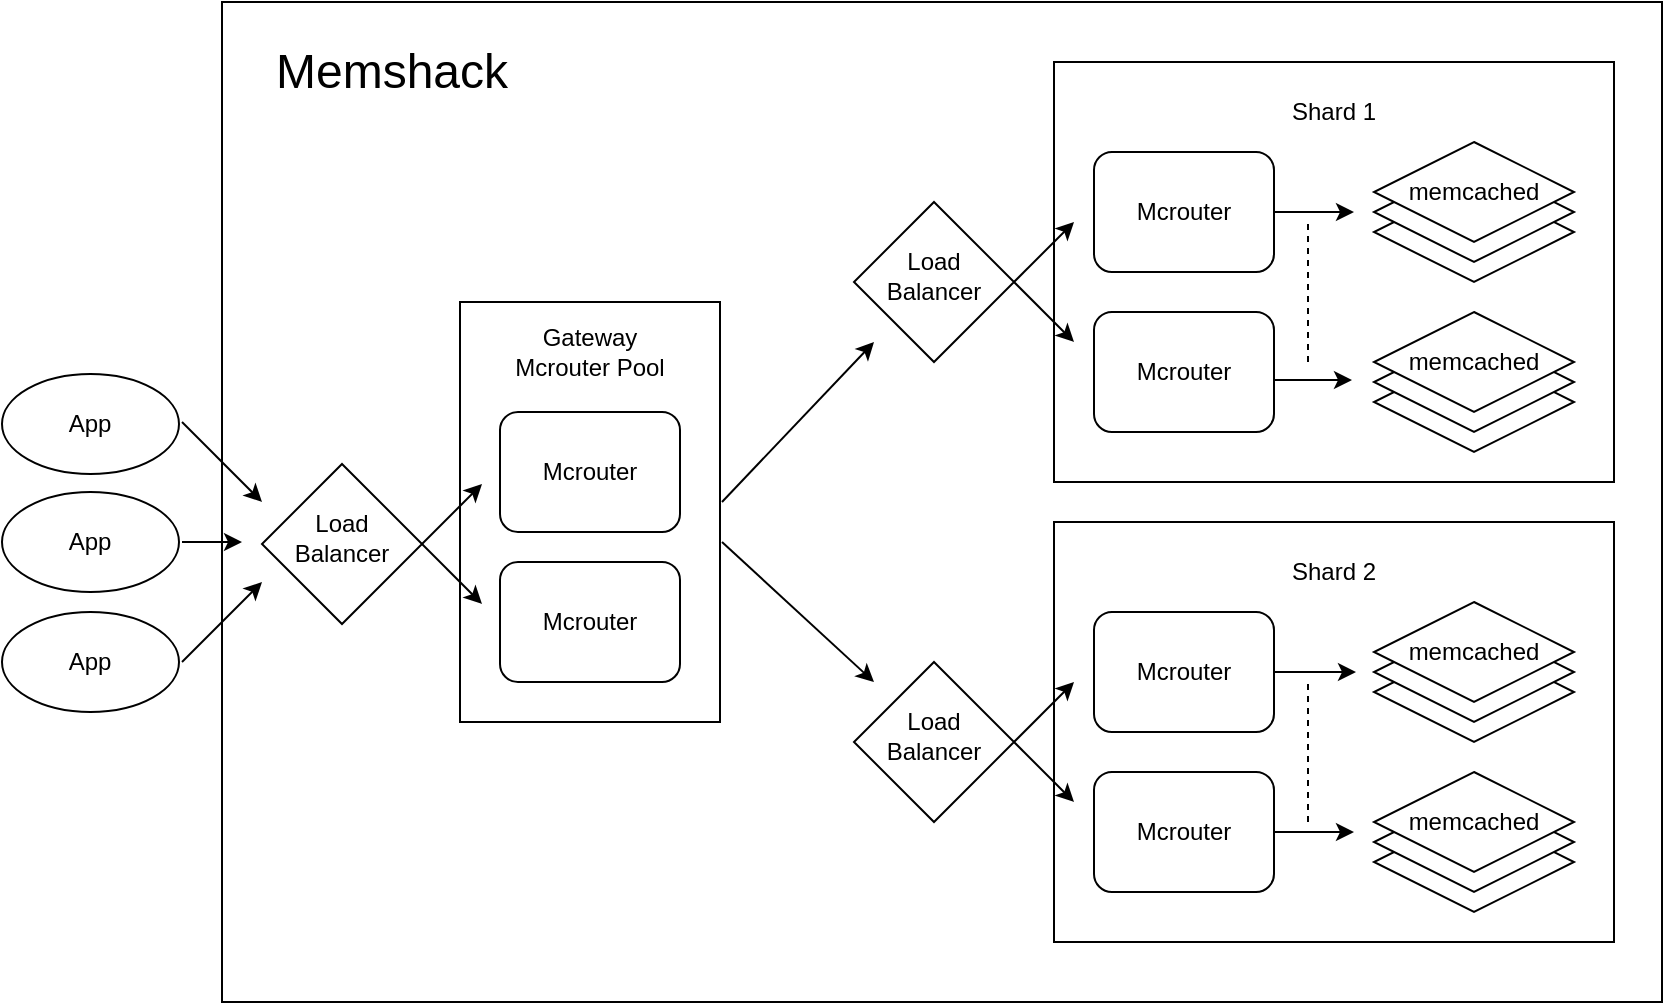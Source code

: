 <mxfile version="22.1.7" type="device">
  <diagram name="Page-1" id="RJHYLcZ1jDG1yZvwoqT7">
    <mxGraphModel dx="1434" dy="797" grid="1" gridSize="10" guides="1" tooltips="1" connect="1" arrows="1" fold="1" page="1" pageScale="1" pageWidth="850" pageHeight="1100" math="0" shadow="0">
      <root>
        <mxCell id="0" />
        <mxCell id="1" parent="0" />
        <mxCell id="pJWEtmAryjSaF4mdjsHe-98" value="" style="rounded=0;whiteSpace=wrap;html=1;" vertex="1" parent="1">
          <mxGeometry x="120" y="120" width="720" height="500" as="geometry" />
        </mxCell>
        <mxCell id="pJWEtmAryjSaF4mdjsHe-65" value="" style="rounded=0;whiteSpace=wrap;html=1;" vertex="1" parent="1">
          <mxGeometry x="239" y="270" width="130" height="210" as="geometry" />
        </mxCell>
        <mxCell id="pJWEtmAryjSaF4mdjsHe-47" value="" style="rounded=0;whiteSpace=wrap;html=1;" vertex="1" parent="1">
          <mxGeometry x="536" y="380" width="280" height="210" as="geometry" />
        </mxCell>
        <mxCell id="pJWEtmAryjSaF4mdjsHe-1" value="" style="rounded=1;whiteSpace=wrap;html=1;" vertex="1" parent="1">
          <mxGeometry x="259" y="325" width="90" height="60" as="geometry" />
        </mxCell>
        <mxCell id="pJWEtmAryjSaF4mdjsHe-2" value="Mcrouter" style="text;html=1;strokeColor=none;fillColor=none;align=center;verticalAlign=middle;whiteSpace=wrap;rounded=0;" vertex="1" parent="1">
          <mxGeometry x="274" y="340" width="60" height="30" as="geometry" />
        </mxCell>
        <mxCell id="pJWEtmAryjSaF4mdjsHe-5" value="" style="rounded=1;whiteSpace=wrap;html=1;" vertex="1" parent="1">
          <mxGeometry x="259" y="400" width="90" height="60" as="geometry" />
        </mxCell>
        <mxCell id="pJWEtmAryjSaF4mdjsHe-6" value="Mcrouter" style="text;html=1;strokeColor=none;fillColor=none;align=center;verticalAlign=middle;whiteSpace=wrap;rounded=0;" vertex="1" parent="1">
          <mxGeometry x="274" y="415" width="60" height="30" as="geometry" />
        </mxCell>
        <mxCell id="pJWEtmAryjSaF4mdjsHe-28" value="" style="rounded=1;whiteSpace=wrap;html=1;" vertex="1" parent="1">
          <mxGeometry x="556" y="425" width="90" height="60" as="geometry" />
        </mxCell>
        <mxCell id="pJWEtmAryjSaF4mdjsHe-29" value="Mcrouter" style="text;html=1;strokeColor=none;fillColor=none;align=center;verticalAlign=middle;whiteSpace=wrap;rounded=0;" vertex="1" parent="1">
          <mxGeometry x="571" y="440" width="60" height="30" as="geometry" />
        </mxCell>
        <mxCell id="pJWEtmAryjSaF4mdjsHe-30" value="" style="rounded=1;whiteSpace=wrap;html=1;" vertex="1" parent="1">
          <mxGeometry x="556" y="505" width="90" height="60" as="geometry" />
        </mxCell>
        <mxCell id="pJWEtmAryjSaF4mdjsHe-31" value="Mcrouter" style="text;html=1;strokeColor=none;fillColor=none;align=center;verticalAlign=middle;whiteSpace=wrap;rounded=0;" vertex="1" parent="1">
          <mxGeometry x="571" y="520" width="60" height="30" as="geometry" />
        </mxCell>
        <mxCell id="pJWEtmAryjSaF4mdjsHe-32" value="" style="rhombus;whiteSpace=wrap;html=1;" vertex="1" parent="1">
          <mxGeometry x="696" y="440" width="100" height="50" as="geometry" />
        </mxCell>
        <mxCell id="pJWEtmAryjSaF4mdjsHe-33" value="" style="rhombus;whiteSpace=wrap;html=1;" vertex="1" parent="1">
          <mxGeometry x="696" y="430" width="100" height="50" as="geometry" />
        </mxCell>
        <mxCell id="pJWEtmAryjSaF4mdjsHe-34" value="" style="rhombus;whiteSpace=wrap;html=1;" vertex="1" parent="1">
          <mxGeometry x="696" y="420" width="100" height="50" as="geometry" />
        </mxCell>
        <mxCell id="pJWEtmAryjSaF4mdjsHe-35" value="memcached" style="text;html=1;strokeColor=none;fillColor=none;align=center;verticalAlign=middle;whiteSpace=wrap;rounded=0;" vertex="1" parent="1">
          <mxGeometry x="716" y="430" width="60" height="30" as="geometry" />
        </mxCell>
        <mxCell id="pJWEtmAryjSaF4mdjsHe-36" value="" style="rhombus;whiteSpace=wrap;html=1;" vertex="1" parent="1">
          <mxGeometry x="696" y="525" width="100" height="50" as="geometry" />
        </mxCell>
        <mxCell id="pJWEtmAryjSaF4mdjsHe-37" value="" style="rhombus;whiteSpace=wrap;html=1;" vertex="1" parent="1">
          <mxGeometry x="696" y="515" width="100" height="50" as="geometry" />
        </mxCell>
        <mxCell id="pJWEtmAryjSaF4mdjsHe-38" value="" style="rhombus;whiteSpace=wrap;html=1;" vertex="1" parent="1">
          <mxGeometry x="696" y="505" width="100" height="50" as="geometry" />
        </mxCell>
        <mxCell id="pJWEtmAryjSaF4mdjsHe-39" value="memcached" style="text;html=1;strokeColor=none;fillColor=none;align=center;verticalAlign=middle;whiteSpace=wrap;rounded=0;" vertex="1" parent="1">
          <mxGeometry x="716" y="515" width="60" height="30" as="geometry" />
        </mxCell>
        <mxCell id="pJWEtmAryjSaF4mdjsHe-45" value="Shard 2" style="text;html=1;strokeColor=none;fillColor=none;align=center;verticalAlign=middle;whiteSpace=wrap;rounded=0;" vertex="1" parent="1">
          <mxGeometry x="646" y="390" width="60" height="30" as="geometry" />
        </mxCell>
        <mxCell id="pJWEtmAryjSaF4mdjsHe-48" value="" style="rhombus;whiteSpace=wrap;html=1;" vertex="1" parent="1">
          <mxGeometry x="436" y="450" width="80" height="80" as="geometry" />
        </mxCell>
        <mxCell id="pJWEtmAryjSaF4mdjsHe-42" value="Load Balancer" style="text;html=1;strokeColor=none;fillColor=none;align=center;verticalAlign=middle;whiteSpace=wrap;rounded=0;" vertex="1" parent="1">
          <mxGeometry x="446" y="472" width="60" height="30" as="geometry" />
        </mxCell>
        <mxCell id="pJWEtmAryjSaF4mdjsHe-49" value="" style="rounded=0;whiteSpace=wrap;html=1;" vertex="1" parent="1">
          <mxGeometry x="536" y="150" width="280" height="210" as="geometry" />
        </mxCell>
        <mxCell id="pJWEtmAryjSaF4mdjsHe-50" value="" style="rounded=1;whiteSpace=wrap;html=1;" vertex="1" parent="1">
          <mxGeometry x="556" y="195" width="90" height="60" as="geometry" />
        </mxCell>
        <mxCell id="pJWEtmAryjSaF4mdjsHe-51" value="Mcrouter" style="text;html=1;strokeColor=none;fillColor=none;align=center;verticalAlign=middle;whiteSpace=wrap;rounded=0;" vertex="1" parent="1">
          <mxGeometry x="571" y="210" width="60" height="30" as="geometry" />
        </mxCell>
        <mxCell id="pJWEtmAryjSaF4mdjsHe-52" value="" style="rounded=1;whiteSpace=wrap;html=1;" vertex="1" parent="1">
          <mxGeometry x="556" y="275" width="90" height="60" as="geometry" />
        </mxCell>
        <mxCell id="pJWEtmAryjSaF4mdjsHe-53" value="Mcrouter" style="text;html=1;strokeColor=none;fillColor=none;align=center;verticalAlign=middle;whiteSpace=wrap;rounded=0;" vertex="1" parent="1">
          <mxGeometry x="571" y="290" width="60" height="30" as="geometry" />
        </mxCell>
        <mxCell id="pJWEtmAryjSaF4mdjsHe-54" value="" style="rhombus;whiteSpace=wrap;html=1;" vertex="1" parent="1">
          <mxGeometry x="696" y="210" width="100" height="50" as="geometry" />
        </mxCell>
        <mxCell id="pJWEtmAryjSaF4mdjsHe-55" value="" style="rhombus;whiteSpace=wrap;html=1;" vertex="1" parent="1">
          <mxGeometry x="696" y="200" width="100" height="50" as="geometry" />
        </mxCell>
        <mxCell id="pJWEtmAryjSaF4mdjsHe-56" value="" style="rhombus;whiteSpace=wrap;html=1;" vertex="1" parent="1">
          <mxGeometry x="696" y="190" width="100" height="50" as="geometry" />
        </mxCell>
        <mxCell id="pJWEtmAryjSaF4mdjsHe-57" value="memcached" style="text;html=1;strokeColor=none;fillColor=none;align=center;verticalAlign=middle;whiteSpace=wrap;rounded=0;" vertex="1" parent="1">
          <mxGeometry x="716" y="200" width="60" height="30" as="geometry" />
        </mxCell>
        <mxCell id="pJWEtmAryjSaF4mdjsHe-58" value="" style="rhombus;whiteSpace=wrap;html=1;" vertex="1" parent="1">
          <mxGeometry x="696" y="295" width="100" height="50" as="geometry" />
        </mxCell>
        <mxCell id="pJWEtmAryjSaF4mdjsHe-59" value="" style="rhombus;whiteSpace=wrap;html=1;" vertex="1" parent="1">
          <mxGeometry x="696" y="285" width="100" height="50" as="geometry" />
        </mxCell>
        <mxCell id="pJWEtmAryjSaF4mdjsHe-60" value="" style="rhombus;whiteSpace=wrap;html=1;" vertex="1" parent="1">
          <mxGeometry x="696" y="275" width="100" height="50" as="geometry" />
        </mxCell>
        <mxCell id="pJWEtmAryjSaF4mdjsHe-61" value="memcached" style="text;html=1;strokeColor=none;fillColor=none;align=center;verticalAlign=middle;whiteSpace=wrap;rounded=0;" vertex="1" parent="1">
          <mxGeometry x="716" y="285" width="60" height="30" as="geometry" />
        </mxCell>
        <mxCell id="pJWEtmAryjSaF4mdjsHe-62" value="Shard 1" style="text;html=1;strokeColor=none;fillColor=none;align=center;verticalAlign=middle;whiteSpace=wrap;rounded=0;" vertex="1" parent="1">
          <mxGeometry x="646" y="160" width="60" height="30" as="geometry" />
        </mxCell>
        <mxCell id="pJWEtmAryjSaF4mdjsHe-63" value="" style="rhombus;whiteSpace=wrap;html=1;" vertex="1" parent="1">
          <mxGeometry x="436" y="220" width="80" height="80" as="geometry" />
        </mxCell>
        <mxCell id="pJWEtmAryjSaF4mdjsHe-64" value="Load Balancer" style="text;html=1;strokeColor=none;fillColor=none;align=center;verticalAlign=middle;whiteSpace=wrap;rounded=0;" vertex="1" parent="1">
          <mxGeometry x="446" y="242" width="60" height="30" as="geometry" />
        </mxCell>
        <mxCell id="pJWEtmAryjSaF4mdjsHe-66" value="Gateway Mcrouter Pool" style="text;html=1;strokeColor=none;fillColor=none;align=center;verticalAlign=middle;whiteSpace=wrap;rounded=0;" vertex="1" parent="1">
          <mxGeometry x="259" y="280" width="90" height="30" as="geometry" />
        </mxCell>
        <mxCell id="pJWEtmAryjSaF4mdjsHe-67" value="" style="endArrow=classic;html=1;rounded=0;exitX=1;exitY=0.5;exitDx=0;exitDy=0;" edge="1" parent="1" source="pJWEtmAryjSaF4mdjsHe-48">
          <mxGeometry width="50" height="50" relative="1" as="geometry">
            <mxPoint x="446" y="440" as="sourcePoint" />
            <mxPoint x="546" y="460" as="targetPoint" />
          </mxGeometry>
        </mxCell>
        <mxCell id="pJWEtmAryjSaF4mdjsHe-68" value="" style="endArrow=classic;html=1;rounded=0;" edge="1" parent="1">
          <mxGeometry width="50" height="50" relative="1" as="geometry">
            <mxPoint x="516" y="490" as="sourcePoint" />
            <mxPoint x="546" y="520" as="targetPoint" />
          </mxGeometry>
        </mxCell>
        <mxCell id="pJWEtmAryjSaF4mdjsHe-69" value="" style="endArrow=classic;html=1;rounded=0;exitX=1;exitY=0.5;exitDx=0;exitDy=0;" edge="1" parent="1" source="pJWEtmAryjSaF4mdjsHe-63">
          <mxGeometry width="50" height="50" relative="1" as="geometry">
            <mxPoint x="446" y="440" as="sourcePoint" />
            <mxPoint x="546" y="230" as="targetPoint" />
          </mxGeometry>
        </mxCell>
        <mxCell id="pJWEtmAryjSaF4mdjsHe-70" value="" style="endArrow=classic;html=1;rounded=0;exitX=1;exitY=0.5;exitDx=0;exitDy=0;" edge="1" parent="1" source="pJWEtmAryjSaF4mdjsHe-63">
          <mxGeometry width="50" height="50" relative="1" as="geometry">
            <mxPoint x="446" y="440" as="sourcePoint" />
            <mxPoint x="546" y="290" as="targetPoint" />
          </mxGeometry>
        </mxCell>
        <mxCell id="pJWEtmAryjSaF4mdjsHe-72" value="" style="endArrow=classic;html=1;rounded=0;exitX=1;exitY=0.5;exitDx=0;exitDy=0;" edge="1" parent="1" source="pJWEtmAryjSaF4mdjsHe-50">
          <mxGeometry width="50" height="50" relative="1" as="geometry">
            <mxPoint x="656" y="225" as="sourcePoint" />
            <mxPoint x="686" y="225" as="targetPoint" />
          </mxGeometry>
        </mxCell>
        <mxCell id="pJWEtmAryjSaF4mdjsHe-73" value="" style="endArrow=classic;html=1;rounded=0;" edge="1" parent="1">
          <mxGeometry width="50" height="50" relative="1" as="geometry">
            <mxPoint x="646" y="309" as="sourcePoint" />
            <mxPoint x="685" y="309" as="targetPoint" />
          </mxGeometry>
        </mxCell>
        <mxCell id="pJWEtmAryjSaF4mdjsHe-74" value="" style="endArrow=classic;html=1;rounded=0;exitX=1;exitY=0.5;exitDx=0;exitDy=0;" edge="1" parent="1" source="pJWEtmAryjSaF4mdjsHe-28">
          <mxGeometry width="50" height="50" relative="1" as="geometry">
            <mxPoint x="657" y="457" as="sourcePoint" />
            <mxPoint x="687" y="455" as="targetPoint" />
          </mxGeometry>
        </mxCell>
        <mxCell id="pJWEtmAryjSaF4mdjsHe-75" value="" style="endArrow=classic;html=1;rounded=0;exitX=1;exitY=0.5;exitDx=0;exitDy=0;" edge="1" parent="1" source="pJWEtmAryjSaF4mdjsHe-30">
          <mxGeometry width="50" height="50" relative="1" as="geometry">
            <mxPoint x="656" y="541" as="sourcePoint" />
            <mxPoint x="686" y="535" as="targetPoint" />
          </mxGeometry>
        </mxCell>
        <mxCell id="pJWEtmAryjSaF4mdjsHe-76" value="" style="endArrow=classic;html=1;rounded=0;" edge="1" parent="1">
          <mxGeometry width="50" height="50" relative="1" as="geometry">
            <mxPoint x="370" y="370" as="sourcePoint" />
            <mxPoint x="446" y="290" as="targetPoint" />
          </mxGeometry>
        </mxCell>
        <mxCell id="pJWEtmAryjSaF4mdjsHe-77" value="" style="endArrow=classic;html=1;rounded=0;" edge="1" parent="1">
          <mxGeometry width="50" height="50" relative="1" as="geometry">
            <mxPoint x="370" y="390" as="sourcePoint" />
            <mxPoint x="446" y="460" as="targetPoint" />
          </mxGeometry>
        </mxCell>
        <mxCell id="pJWEtmAryjSaF4mdjsHe-79" value="" style="endArrow=none;dashed=1;html=1;rounded=0;" edge="1" parent="1">
          <mxGeometry width="50" height="50" relative="1" as="geometry">
            <mxPoint x="663" y="530" as="sourcePoint" />
            <mxPoint x="663" y="460" as="targetPoint" />
          </mxGeometry>
        </mxCell>
        <mxCell id="pJWEtmAryjSaF4mdjsHe-80" value="" style="endArrow=none;dashed=1;html=1;rounded=0;" edge="1" parent="1">
          <mxGeometry width="50" height="50" relative="1" as="geometry">
            <mxPoint x="663" y="300" as="sourcePoint" />
            <mxPoint x="663" y="230" as="targetPoint" />
          </mxGeometry>
        </mxCell>
        <mxCell id="pJWEtmAryjSaF4mdjsHe-81" value="" style="rhombus;whiteSpace=wrap;html=1;" vertex="1" parent="1">
          <mxGeometry x="140" y="351" width="80" height="80" as="geometry" />
        </mxCell>
        <mxCell id="pJWEtmAryjSaF4mdjsHe-82" value="Load Balancer" style="text;html=1;strokeColor=none;fillColor=none;align=center;verticalAlign=middle;whiteSpace=wrap;rounded=0;" vertex="1" parent="1">
          <mxGeometry x="150" y="373" width="60" height="30" as="geometry" />
        </mxCell>
        <mxCell id="pJWEtmAryjSaF4mdjsHe-83" value="" style="endArrow=classic;html=1;rounded=0;exitX=1;exitY=0.5;exitDx=0;exitDy=0;" edge="1" parent="1" source="pJWEtmAryjSaF4mdjsHe-81">
          <mxGeometry width="50" height="50" relative="1" as="geometry">
            <mxPoint x="150" y="341" as="sourcePoint" />
            <mxPoint x="250" y="361" as="targetPoint" />
          </mxGeometry>
        </mxCell>
        <mxCell id="pJWEtmAryjSaF4mdjsHe-84" value="" style="endArrow=classic;html=1;rounded=0;" edge="1" parent="1">
          <mxGeometry width="50" height="50" relative="1" as="geometry">
            <mxPoint x="220" y="391" as="sourcePoint" />
            <mxPoint x="250" y="421" as="targetPoint" />
          </mxGeometry>
        </mxCell>
        <mxCell id="pJWEtmAryjSaF4mdjsHe-87" value="" style="ellipse;whiteSpace=wrap;html=1;" vertex="1" parent="1">
          <mxGeometry x="10" y="365" width="88.5" height="50" as="geometry" />
        </mxCell>
        <mxCell id="pJWEtmAryjSaF4mdjsHe-88" value="App" style="text;html=1;strokeColor=none;fillColor=none;align=center;verticalAlign=middle;whiteSpace=wrap;rounded=0;" vertex="1" parent="1">
          <mxGeometry x="24.25" y="375" width="60" height="30" as="geometry" />
        </mxCell>
        <mxCell id="pJWEtmAryjSaF4mdjsHe-91" value="" style="ellipse;whiteSpace=wrap;html=1;" vertex="1" parent="1">
          <mxGeometry x="10" y="425" width="88.5" height="50" as="geometry" />
        </mxCell>
        <mxCell id="pJWEtmAryjSaF4mdjsHe-92" value="App" style="text;html=1;strokeColor=none;fillColor=none;align=center;verticalAlign=middle;whiteSpace=wrap;rounded=0;" vertex="1" parent="1">
          <mxGeometry x="24.25" y="435" width="60" height="30" as="geometry" />
        </mxCell>
        <mxCell id="pJWEtmAryjSaF4mdjsHe-93" value="" style="ellipse;whiteSpace=wrap;html=1;" vertex="1" parent="1">
          <mxGeometry x="10" y="306" width="88.5" height="50" as="geometry" />
        </mxCell>
        <mxCell id="pJWEtmAryjSaF4mdjsHe-94" value="App" style="text;html=1;strokeColor=none;fillColor=none;align=center;verticalAlign=middle;whiteSpace=wrap;rounded=0;" vertex="1" parent="1">
          <mxGeometry x="24.25" y="316" width="60" height="30" as="geometry" />
        </mxCell>
        <mxCell id="pJWEtmAryjSaF4mdjsHe-95" value="" style="endArrow=classic;html=1;rounded=0;" edge="1" parent="1">
          <mxGeometry width="50" height="50" relative="1" as="geometry">
            <mxPoint x="100" y="390" as="sourcePoint" />
            <mxPoint x="130" y="390" as="targetPoint" />
          </mxGeometry>
        </mxCell>
        <mxCell id="pJWEtmAryjSaF4mdjsHe-96" value="" style="endArrow=classic;html=1;rounded=0;" edge="1" parent="1">
          <mxGeometry width="50" height="50" relative="1" as="geometry">
            <mxPoint x="100" y="330" as="sourcePoint" />
            <mxPoint x="140" y="370" as="targetPoint" />
          </mxGeometry>
        </mxCell>
        <mxCell id="pJWEtmAryjSaF4mdjsHe-97" value="" style="endArrow=classic;html=1;rounded=0;" edge="1" parent="1">
          <mxGeometry width="50" height="50" relative="1" as="geometry">
            <mxPoint x="100" y="450" as="sourcePoint" />
            <mxPoint x="140" y="410" as="targetPoint" />
          </mxGeometry>
        </mxCell>
        <mxCell id="pJWEtmAryjSaF4mdjsHe-99" value="&lt;font style=&quot;font-size: 24px;&quot;&gt;Memshack&lt;/font&gt;" style="text;html=1;strokeColor=none;fillColor=none;align=center;verticalAlign=middle;whiteSpace=wrap;rounded=0;" vertex="1" parent="1">
          <mxGeometry x="130" y="140" width="150" height="30" as="geometry" />
        </mxCell>
      </root>
    </mxGraphModel>
  </diagram>
</mxfile>
